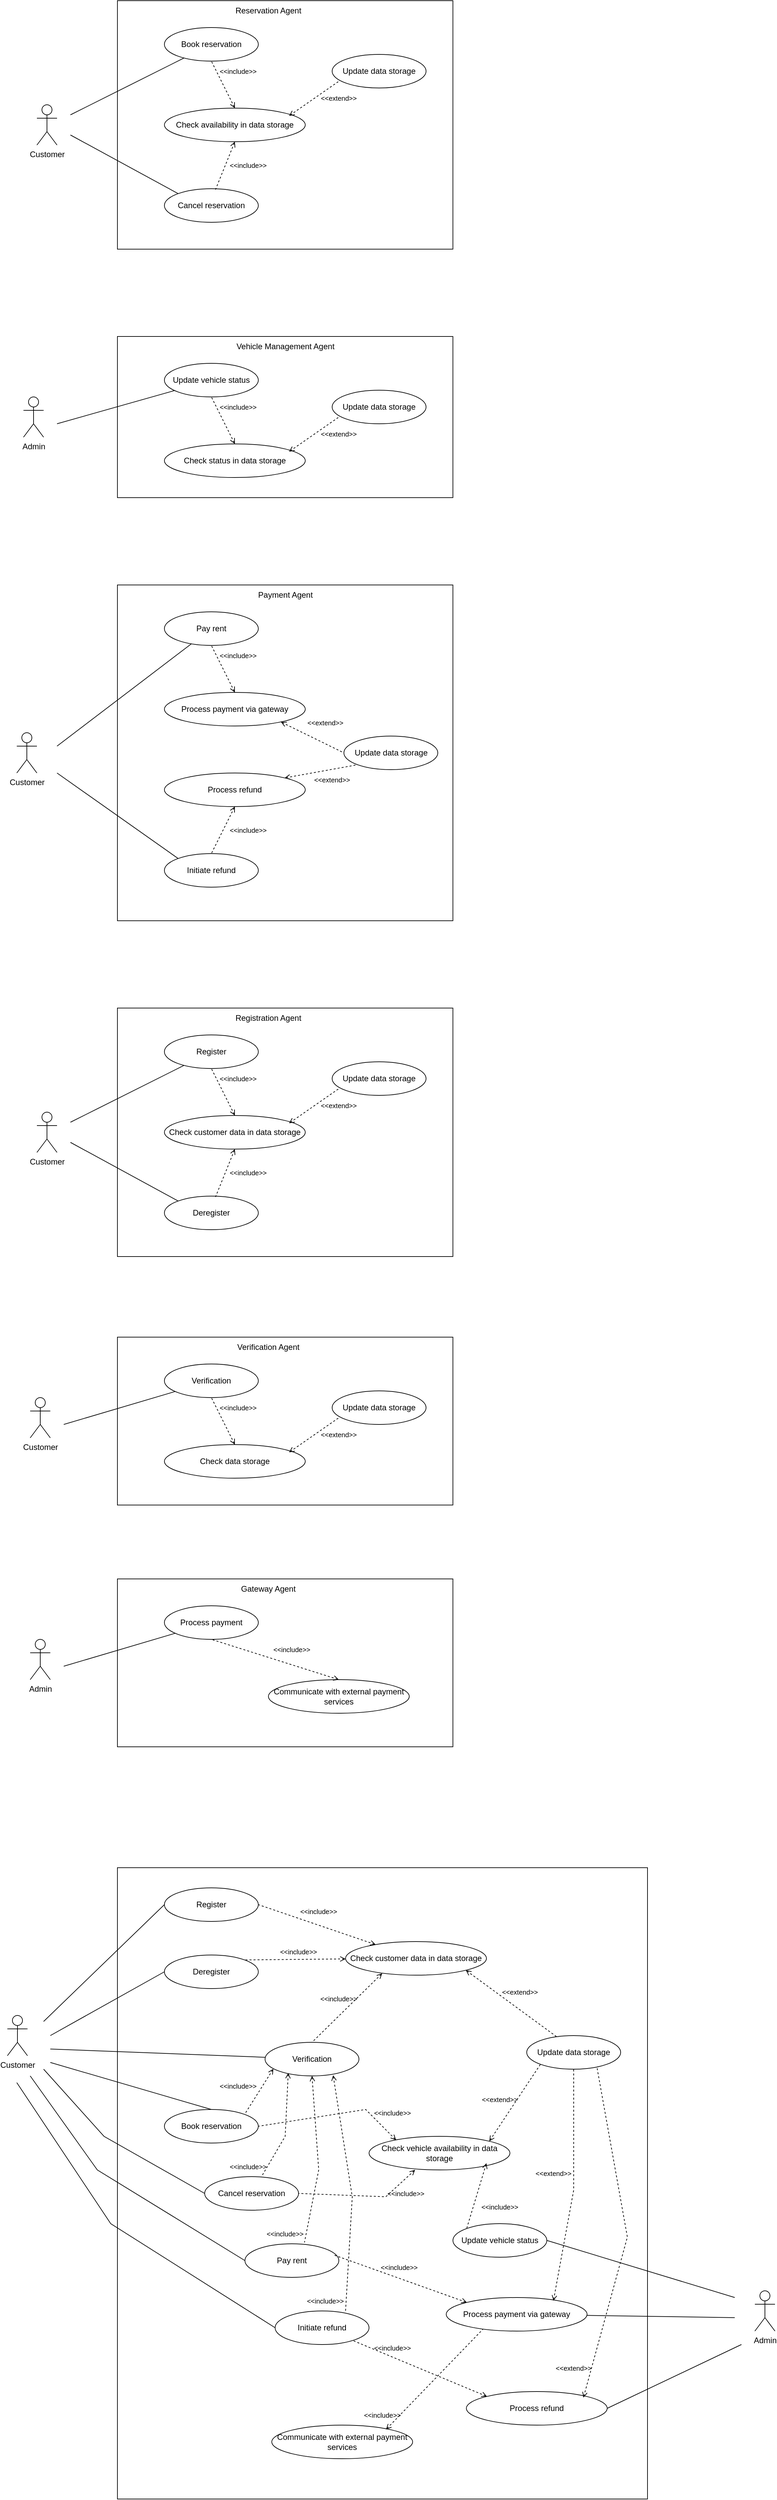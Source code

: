 <mxfile version="24.6.4" type="device">
  <diagram name="Page-1" id="-e9cehNBupKBAICEsY82">
    <mxGraphModel dx="983" dy="522" grid="1" gridSize="10" guides="1" tooltips="1" connect="1" arrows="1" fold="1" page="1" pageScale="1" pageWidth="850" pageHeight="1100" math="0" shadow="0">
      <root>
        <mxCell id="0" />
        <mxCell id="1" parent="0" />
        <mxCell id="Vui1hRb9voWoBhlo4_W3-10" value="" style="rounded=0;whiteSpace=wrap;html=1;" vertex="1" parent="1">
          <mxGeometry x="190" y="40" width="500" height="370" as="geometry" />
        </mxCell>
        <mxCell id="Vui1hRb9voWoBhlo4_W3-12" value="Reservation Agent" style="text;html=1;align=center;verticalAlign=middle;whiteSpace=wrap;rounded=0;" vertex="1" parent="1">
          <mxGeometry x="355" y="40" width="120" height="30" as="geometry" />
        </mxCell>
        <mxCell id="Vui1hRb9voWoBhlo4_W3-13" value="Customer" style="shape=umlActor;verticalLabelPosition=bottom;verticalAlign=top;html=1;outlineConnect=0;" vertex="1" parent="1">
          <mxGeometry x="70" y="195" width="30" height="60" as="geometry" />
        </mxCell>
        <mxCell id="Vui1hRb9voWoBhlo4_W3-16" value="Book reservation" style="ellipse;whiteSpace=wrap;html=1;" vertex="1" parent="1">
          <mxGeometry x="260" y="80" width="140" height="50" as="geometry" />
        </mxCell>
        <mxCell id="Vui1hRb9voWoBhlo4_W3-17" value="Cancel reservation" style="ellipse;whiteSpace=wrap;html=1;" vertex="1" parent="1">
          <mxGeometry x="260" y="320" width="140" height="50" as="geometry" />
        </mxCell>
        <mxCell id="Vui1hRb9voWoBhlo4_W3-18" value="Check availability in data storage" style="ellipse;whiteSpace=wrap;html=1;" vertex="1" parent="1">
          <mxGeometry x="260" y="200" width="210" height="50" as="geometry" />
        </mxCell>
        <mxCell id="Vui1hRb9voWoBhlo4_W3-19" value="Update data storage" style="ellipse;whiteSpace=wrap;html=1;" vertex="1" parent="1">
          <mxGeometry x="510" y="120" width="140" height="50" as="geometry" />
        </mxCell>
        <mxCell id="Vui1hRb9voWoBhlo4_W3-22" value="" style="endArrow=none;dashed=1;html=1;rounded=0;startArrow=open;startFill=0;exitX=0.885;exitY=0.231;exitDx=0;exitDy=0;exitPerimeter=0;" edge="1" parent="1" source="Vui1hRb9voWoBhlo4_W3-18">
          <mxGeometry width="50" height="50" relative="1" as="geometry">
            <mxPoint x="470" y="210" as="sourcePoint" />
            <mxPoint x="520" y="160" as="targetPoint" />
          </mxGeometry>
        </mxCell>
        <mxCell id="Vui1hRb9voWoBhlo4_W3-23" value="" style="endArrow=none;dashed=1;html=1;rounded=0;startArrow=open;startFill=0;exitX=0.5;exitY=0;exitDx=0;exitDy=0;entryX=0.5;entryY=1;entryDx=0;entryDy=0;" edge="1" parent="1" source="Vui1hRb9voWoBhlo4_W3-18" target="Vui1hRb9voWoBhlo4_W3-16">
          <mxGeometry width="50" height="50" relative="1" as="geometry">
            <mxPoint x="456" y="222" as="sourcePoint" />
            <mxPoint x="530" y="170" as="targetPoint" />
          </mxGeometry>
        </mxCell>
        <mxCell id="Vui1hRb9voWoBhlo4_W3-24" value="" style="endArrow=none;dashed=1;html=1;rounded=0;startArrow=open;startFill=0;exitX=0.5;exitY=1;exitDx=0;exitDy=0;entryX=0.544;entryY=0.026;entryDx=0;entryDy=0;entryPerimeter=0;" edge="1" parent="1" source="Vui1hRb9voWoBhlo4_W3-18" target="Vui1hRb9voWoBhlo4_W3-17">
          <mxGeometry width="50" height="50" relative="1" as="geometry">
            <mxPoint x="466" y="232" as="sourcePoint" />
            <mxPoint x="540" y="180" as="targetPoint" />
          </mxGeometry>
        </mxCell>
        <mxCell id="Vui1hRb9voWoBhlo4_W3-25" value="" style="endArrow=none;html=1;rounded=0;" edge="1" parent="1" target="Vui1hRb9voWoBhlo4_W3-16">
          <mxGeometry width="50" height="50" relative="1" as="geometry">
            <mxPoint x="120" y="210" as="sourcePoint" />
            <mxPoint x="190" y="170" as="targetPoint" />
          </mxGeometry>
        </mxCell>
        <mxCell id="Vui1hRb9voWoBhlo4_W3-26" value="" style="endArrow=none;html=1;rounded=0;entryX=0;entryY=0;entryDx=0;entryDy=0;" edge="1" parent="1" target="Vui1hRb9voWoBhlo4_W3-17">
          <mxGeometry width="50" height="50" relative="1" as="geometry">
            <mxPoint x="120" y="240" as="sourcePoint" />
            <mxPoint x="299" y="135" as="targetPoint" />
          </mxGeometry>
        </mxCell>
        <mxCell id="Vui1hRb9voWoBhlo4_W3-27" value="&lt;font style=&quot;font-size: 10px;&quot;&gt;&amp;lt;&amp;lt;extend&amp;gt;&amp;gt;&lt;/font&gt;" style="text;html=1;align=center;verticalAlign=middle;whiteSpace=wrap;rounded=0;" vertex="1" parent="1">
          <mxGeometry x="490" y="170" width="60" height="30" as="geometry" />
        </mxCell>
        <mxCell id="Vui1hRb9voWoBhlo4_W3-28" value="&lt;font style=&quot;font-size: 10px;&quot;&gt;&amp;lt;&amp;lt;include&amp;gt;&amp;gt;&lt;/font&gt;" style="text;html=1;align=center;verticalAlign=middle;whiteSpace=wrap;rounded=0;" vertex="1" parent="1">
          <mxGeometry x="340" y="130" width="60" height="30" as="geometry" />
        </mxCell>
        <mxCell id="Vui1hRb9voWoBhlo4_W3-29" value="&lt;font style=&quot;font-size: 10px;&quot;&gt;&amp;lt;&amp;lt;include&amp;gt;&amp;gt;&lt;/font&gt;" style="text;html=1;align=center;verticalAlign=middle;whiteSpace=wrap;rounded=0;" vertex="1" parent="1">
          <mxGeometry x="355" y="270" width="60" height="30" as="geometry" />
        </mxCell>
        <mxCell id="Vui1hRb9voWoBhlo4_W3-30" value="" style="rounded=0;whiteSpace=wrap;html=1;" vertex="1" parent="1">
          <mxGeometry x="190" y="540" width="500" height="240" as="geometry" />
        </mxCell>
        <mxCell id="Vui1hRb9voWoBhlo4_W3-31" value="Vehicle Management Agent" style="text;html=1;align=center;verticalAlign=middle;whiteSpace=wrap;rounded=0;" vertex="1" parent="1">
          <mxGeometry x="352.5" y="540" width="175" height="30" as="geometry" />
        </mxCell>
        <mxCell id="Vui1hRb9voWoBhlo4_W3-32" value="Admin" style="shape=umlActor;verticalLabelPosition=bottom;verticalAlign=top;html=1;outlineConnect=0;" vertex="1" parent="1">
          <mxGeometry x="50" y="630" width="30" height="60" as="geometry" />
        </mxCell>
        <mxCell id="Vui1hRb9voWoBhlo4_W3-33" value="Update vehicle status" style="ellipse;whiteSpace=wrap;html=1;" vertex="1" parent="1">
          <mxGeometry x="260" y="580" width="140" height="50" as="geometry" />
        </mxCell>
        <mxCell id="Vui1hRb9voWoBhlo4_W3-35" value="Check status in data storage" style="ellipse;whiteSpace=wrap;html=1;" vertex="1" parent="1">
          <mxGeometry x="260" y="700" width="210" height="50" as="geometry" />
        </mxCell>
        <mxCell id="Vui1hRb9voWoBhlo4_W3-36" value="Update data storage" style="ellipse;whiteSpace=wrap;html=1;" vertex="1" parent="1">
          <mxGeometry x="510" y="620" width="140" height="50" as="geometry" />
        </mxCell>
        <mxCell id="Vui1hRb9voWoBhlo4_W3-37" value="" style="endArrow=none;dashed=1;html=1;rounded=0;startArrow=open;startFill=0;exitX=0.885;exitY=0.231;exitDx=0;exitDy=0;exitPerimeter=0;" edge="1" parent="1" source="Vui1hRb9voWoBhlo4_W3-35">
          <mxGeometry width="50" height="50" relative="1" as="geometry">
            <mxPoint x="470" y="710" as="sourcePoint" />
            <mxPoint x="520" y="660" as="targetPoint" />
          </mxGeometry>
        </mxCell>
        <mxCell id="Vui1hRb9voWoBhlo4_W3-38" value="" style="endArrow=none;dashed=1;html=1;rounded=0;startArrow=open;startFill=0;exitX=0.5;exitY=0;exitDx=0;exitDy=0;entryX=0.5;entryY=1;entryDx=0;entryDy=0;" edge="1" parent="1" source="Vui1hRb9voWoBhlo4_W3-35" target="Vui1hRb9voWoBhlo4_W3-33">
          <mxGeometry width="50" height="50" relative="1" as="geometry">
            <mxPoint x="456" y="722" as="sourcePoint" />
            <mxPoint x="530" y="670" as="targetPoint" />
          </mxGeometry>
        </mxCell>
        <mxCell id="Vui1hRb9voWoBhlo4_W3-40" value="" style="endArrow=none;html=1;rounded=0;" edge="1" parent="1" target="Vui1hRb9voWoBhlo4_W3-33">
          <mxGeometry width="50" height="50" relative="1" as="geometry">
            <mxPoint x="100" y="670" as="sourcePoint" />
            <mxPoint x="190" y="670" as="targetPoint" />
          </mxGeometry>
        </mxCell>
        <mxCell id="Vui1hRb9voWoBhlo4_W3-42" value="&lt;font style=&quot;font-size: 10px;&quot;&gt;&amp;lt;&amp;lt;extend&amp;gt;&amp;gt;&lt;/font&gt;" style="text;html=1;align=center;verticalAlign=middle;whiteSpace=wrap;rounded=0;" vertex="1" parent="1">
          <mxGeometry x="490" y="670" width="60" height="30" as="geometry" />
        </mxCell>
        <mxCell id="Vui1hRb9voWoBhlo4_W3-43" value="&lt;font style=&quot;font-size: 10px;&quot;&gt;&amp;lt;&amp;lt;include&amp;gt;&amp;gt;&lt;/font&gt;" style="text;html=1;align=center;verticalAlign=middle;whiteSpace=wrap;rounded=0;" vertex="1" parent="1">
          <mxGeometry x="340" y="630" width="60" height="30" as="geometry" />
        </mxCell>
        <mxCell id="Vui1hRb9voWoBhlo4_W3-48" value="" style="rounded=0;whiteSpace=wrap;html=1;" vertex="1" parent="1">
          <mxGeometry x="190" y="910" width="500" height="500" as="geometry" />
        </mxCell>
        <mxCell id="Vui1hRb9voWoBhlo4_W3-49" value="Payment Agent" style="text;html=1;align=center;verticalAlign=middle;whiteSpace=wrap;rounded=0;" vertex="1" parent="1">
          <mxGeometry x="352.5" y="910" width="175" height="30" as="geometry" />
        </mxCell>
        <mxCell id="Vui1hRb9voWoBhlo4_W3-50" value="Customer" style="shape=umlActor;verticalLabelPosition=bottom;verticalAlign=top;html=1;outlineConnect=0;" vertex="1" parent="1">
          <mxGeometry x="40" y="1130" width="30" height="60" as="geometry" />
        </mxCell>
        <mxCell id="Vui1hRb9voWoBhlo4_W3-51" value="Pay rent" style="ellipse;whiteSpace=wrap;html=1;" vertex="1" parent="1">
          <mxGeometry x="260" y="950" width="140" height="50" as="geometry" />
        </mxCell>
        <mxCell id="Vui1hRb9voWoBhlo4_W3-52" value="Process payment via gateway" style="ellipse;whiteSpace=wrap;html=1;" vertex="1" parent="1">
          <mxGeometry x="260" y="1070" width="210" height="50" as="geometry" />
        </mxCell>
        <mxCell id="Vui1hRb9voWoBhlo4_W3-53" value="Update data storage" style="ellipse;whiteSpace=wrap;html=1;" vertex="1" parent="1">
          <mxGeometry x="527.5" y="1135" width="140" height="50" as="geometry" />
        </mxCell>
        <mxCell id="Vui1hRb9voWoBhlo4_W3-54" value="" style="endArrow=none;dashed=1;html=1;rounded=0;startArrow=open;startFill=0;exitX=0.827;exitY=0.88;exitDx=0;exitDy=0;exitPerimeter=0;entryX=0;entryY=0.5;entryDx=0;entryDy=0;" edge="1" parent="1" source="Vui1hRb9voWoBhlo4_W3-52" target="Vui1hRb9voWoBhlo4_W3-53">
          <mxGeometry width="50" height="50" relative="1" as="geometry">
            <mxPoint x="470" y="1080" as="sourcePoint" />
            <mxPoint x="520" y="1030" as="targetPoint" />
          </mxGeometry>
        </mxCell>
        <mxCell id="Vui1hRb9voWoBhlo4_W3-55" value="" style="endArrow=none;dashed=1;html=1;rounded=0;startArrow=open;startFill=0;exitX=0.5;exitY=0;exitDx=0;exitDy=0;entryX=0.5;entryY=1;entryDx=0;entryDy=0;" edge="1" parent="1" source="Vui1hRb9voWoBhlo4_W3-52" target="Vui1hRb9voWoBhlo4_W3-51">
          <mxGeometry width="50" height="50" relative="1" as="geometry">
            <mxPoint x="456" y="1092" as="sourcePoint" />
            <mxPoint x="530" y="1040" as="targetPoint" />
          </mxGeometry>
        </mxCell>
        <mxCell id="Vui1hRb9voWoBhlo4_W3-56" value="" style="endArrow=none;html=1;rounded=0;" edge="1" parent="1" target="Vui1hRb9voWoBhlo4_W3-51">
          <mxGeometry width="50" height="50" relative="1" as="geometry">
            <mxPoint x="100" y="1150" as="sourcePoint" />
            <mxPoint x="190" y="1040" as="targetPoint" />
          </mxGeometry>
        </mxCell>
        <mxCell id="Vui1hRb9voWoBhlo4_W3-57" value="&lt;font style=&quot;font-size: 10px;&quot;&gt;&amp;lt;&amp;lt;extend&amp;gt;&amp;gt;&lt;/font&gt;" style="text;html=1;align=center;verticalAlign=middle;whiteSpace=wrap;rounded=0;" vertex="1" parent="1">
          <mxGeometry x="470" y="1100" width="60" height="30" as="geometry" />
        </mxCell>
        <mxCell id="Vui1hRb9voWoBhlo4_W3-58" value="&lt;font style=&quot;font-size: 10px;&quot;&gt;&amp;lt;&amp;lt;include&amp;gt;&amp;gt;&lt;/font&gt;" style="text;html=1;align=center;verticalAlign=middle;whiteSpace=wrap;rounded=0;" vertex="1" parent="1">
          <mxGeometry x="340" y="1000" width="60" height="30" as="geometry" />
        </mxCell>
        <mxCell id="Vui1hRb9voWoBhlo4_W3-59" value="Initiate refund" style="ellipse;whiteSpace=wrap;html=1;" vertex="1" parent="1">
          <mxGeometry x="260" y="1310" width="140" height="50" as="geometry" />
        </mxCell>
        <mxCell id="Vui1hRb9voWoBhlo4_W3-61" value="Process refund" style="ellipse;whiteSpace=wrap;html=1;" vertex="1" parent="1">
          <mxGeometry x="260" y="1190" width="210" height="50" as="geometry" />
        </mxCell>
        <mxCell id="Vui1hRb9voWoBhlo4_W3-62" value="" style="endArrow=none;dashed=1;html=1;rounded=0;startArrow=open;startFill=0;exitX=0.5;exitY=1;exitDx=0;exitDy=0;entryX=0.5;entryY=0;entryDx=0;entryDy=0;" edge="1" parent="1" source="Vui1hRb9voWoBhlo4_W3-61" target="Vui1hRb9voWoBhlo4_W3-59">
          <mxGeometry width="50" height="50" relative="1" as="geometry">
            <mxPoint x="475" y="1350" as="sourcePoint" />
            <mxPoint x="440" y="1280" as="targetPoint" />
          </mxGeometry>
        </mxCell>
        <mxCell id="Vui1hRb9voWoBhlo4_W3-63" value="&lt;font style=&quot;font-size: 10px;&quot;&gt;&amp;lt;&amp;lt;include&amp;gt;&amp;gt;&lt;/font&gt;" style="text;html=1;align=center;verticalAlign=middle;whiteSpace=wrap;rounded=0;" vertex="1" parent="1">
          <mxGeometry x="355" y="1260" width="60" height="30" as="geometry" />
        </mxCell>
        <mxCell id="Vui1hRb9voWoBhlo4_W3-64" value="" style="endArrow=none;dashed=1;html=1;rounded=0;startArrow=open;startFill=0;exitX=1;exitY=0;exitDx=0;exitDy=0;entryX=0;entryY=1;entryDx=0;entryDy=0;" edge="1" parent="1" source="Vui1hRb9voWoBhlo4_W3-61" target="Vui1hRb9voWoBhlo4_W3-53">
          <mxGeometry width="50" height="50" relative="1" as="geometry">
            <mxPoint x="444" y="1124" as="sourcePoint" />
            <mxPoint x="538" y="1170" as="targetPoint" />
          </mxGeometry>
        </mxCell>
        <mxCell id="Vui1hRb9voWoBhlo4_W3-65" value="&lt;font style=&quot;font-size: 10px;&quot;&gt;&amp;lt;&amp;lt;extend&amp;gt;&amp;gt;&lt;/font&gt;" style="text;html=1;align=center;verticalAlign=middle;whiteSpace=wrap;rounded=0;" vertex="1" parent="1">
          <mxGeometry x="480" y="1185" width="60" height="30" as="geometry" />
        </mxCell>
        <mxCell id="Vui1hRb9voWoBhlo4_W3-66" value="" style="endArrow=none;html=1;rounded=0;entryX=0;entryY=0;entryDx=0;entryDy=0;" edge="1" parent="1" target="Vui1hRb9voWoBhlo4_W3-59">
          <mxGeometry width="50" height="50" relative="1" as="geometry">
            <mxPoint x="100" y="1190" as="sourcePoint" />
            <mxPoint x="310" y="1008" as="targetPoint" />
          </mxGeometry>
        </mxCell>
        <mxCell id="Vui1hRb9voWoBhlo4_W3-85" value="" style="rounded=0;whiteSpace=wrap;html=1;" vertex="1" parent="1">
          <mxGeometry x="190" y="1540" width="500" height="370" as="geometry" />
        </mxCell>
        <mxCell id="Vui1hRb9voWoBhlo4_W3-86" value="Registration Agent" style="text;html=1;align=center;verticalAlign=middle;whiteSpace=wrap;rounded=0;" vertex="1" parent="1">
          <mxGeometry x="355" y="1540" width="120" height="30" as="geometry" />
        </mxCell>
        <mxCell id="Vui1hRb9voWoBhlo4_W3-87" value="Customer" style="shape=umlActor;verticalLabelPosition=bottom;verticalAlign=top;html=1;outlineConnect=0;" vertex="1" parent="1">
          <mxGeometry x="70" y="1695" width="30" height="60" as="geometry" />
        </mxCell>
        <mxCell id="Vui1hRb9voWoBhlo4_W3-88" value="Register" style="ellipse;whiteSpace=wrap;html=1;" vertex="1" parent="1">
          <mxGeometry x="260" y="1580" width="140" height="50" as="geometry" />
        </mxCell>
        <mxCell id="Vui1hRb9voWoBhlo4_W3-89" value="Deregister" style="ellipse;whiteSpace=wrap;html=1;" vertex="1" parent="1">
          <mxGeometry x="260" y="1820" width="140" height="50" as="geometry" />
        </mxCell>
        <mxCell id="Vui1hRb9voWoBhlo4_W3-90" value="Check customer data in data storage" style="ellipse;whiteSpace=wrap;html=1;" vertex="1" parent="1">
          <mxGeometry x="260" y="1700" width="210" height="50" as="geometry" />
        </mxCell>
        <mxCell id="Vui1hRb9voWoBhlo4_W3-91" value="Update data storage" style="ellipse;whiteSpace=wrap;html=1;" vertex="1" parent="1">
          <mxGeometry x="510" y="1620" width="140" height="50" as="geometry" />
        </mxCell>
        <mxCell id="Vui1hRb9voWoBhlo4_W3-92" value="" style="endArrow=none;dashed=1;html=1;rounded=0;startArrow=open;startFill=0;exitX=0.885;exitY=0.231;exitDx=0;exitDy=0;exitPerimeter=0;" edge="1" parent="1" source="Vui1hRb9voWoBhlo4_W3-90">
          <mxGeometry width="50" height="50" relative="1" as="geometry">
            <mxPoint x="470" y="1710" as="sourcePoint" />
            <mxPoint x="520" y="1660" as="targetPoint" />
          </mxGeometry>
        </mxCell>
        <mxCell id="Vui1hRb9voWoBhlo4_W3-93" value="" style="endArrow=none;dashed=1;html=1;rounded=0;startArrow=open;startFill=0;exitX=0.5;exitY=0;exitDx=0;exitDy=0;entryX=0.5;entryY=1;entryDx=0;entryDy=0;" edge="1" parent="1" source="Vui1hRb9voWoBhlo4_W3-90" target="Vui1hRb9voWoBhlo4_W3-88">
          <mxGeometry width="50" height="50" relative="1" as="geometry">
            <mxPoint x="456" y="1722" as="sourcePoint" />
            <mxPoint x="530" y="1670" as="targetPoint" />
          </mxGeometry>
        </mxCell>
        <mxCell id="Vui1hRb9voWoBhlo4_W3-94" value="" style="endArrow=none;dashed=1;html=1;rounded=0;startArrow=open;startFill=0;exitX=0.5;exitY=1;exitDx=0;exitDy=0;entryX=0.544;entryY=0.026;entryDx=0;entryDy=0;entryPerimeter=0;" edge="1" parent="1" source="Vui1hRb9voWoBhlo4_W3-90" target="Vui1hRb9voWoBhlo4_W3-89">
          <mxGeometry width="50" height="50" relative="1" as="geometry">
            <mxPoint x="466" y="1732" as="sourcePoint" />
            <mxPoint x="540" y="1680" as="targetPoint" />
          </mxGeometry>
        </mxCell>
        <mxCell id="Vui1hRb9voWoBhlo4_W3-95" value="" style="endArrow=none;html=1;rounded=0;" edge="1" parent="1" target="Vui1hRb9voWoBhlo4_W3-88">
          <mxGeometry width="50" height="50" relative="1" as="geometry">
            <mxPoint x="120" y="1710" as="sourcePoint" />
            <mxPoint x="190" y="1670" as="targetPoint" />
          </mxGeometry>
        </mxCell>
        <mxCell id="Vui1hRb9voWoBhlo4_W3-96" value="" style="endArrow=none;html=1;rounded=0;entryX=0;entryY=0;entryDx=0;entryDy=0;" edge="1" parent="1" target="Vui1hRb9voWoBhlo4_W3-89">
          <mxGeometry width="50" height="50" relative="1" as="geometry">
            <mxPoint x="120" y="1740" as="sourcePoint" />
            <mxPoint x="299" y="1635" as="targetPoint" />
          </mxGeometry>
        </mxCell>
        <mxCell id="Vui1hRb9voWoBhlo4_W3-97" value="&lt;font style=&quot;font-size: 10px;&quot;&gt;&amp;lt;&amp;lt;extend&amp;gt;&amp;gt;&lt;/font&gt;" style="text;html=1;align=center;verticalAlign=middle;whiteSpace=wrap;rounded=0;" vertex="1" parent="1">
          <mxGeometry x="490" y="1670" width="60" height="30" as="geometry" />
        </mxCell>
        <mxCell id="Vui1hRb9voWoBhlo4_W3-98" value="&lt;font style=&quot;font-size: 10px;&quot;&gt;&amp;lt;&amp;lt;include&amp;gt;&amp;gt;&lt;/font&gt;" style="text;html=1;align=center;verticalAlign=middle;whiteSpace=wrap;rounded=0;" vertex="1" parent="1">
          <mxGeometry x="340" y="1630" width="60" height="30" as="geometry" />
        </mxCell>
        <mxCell id="Vui1hRb9voWoBhlo4_W3-99" value="&lt;font style=&quot;font-size: 10px;&quot;&gt;&amp;lt;&amp;lt;include&amp;gt;&amp;gt;&lt;/font&gt;" style="text;html=1;align=center;verticalAlign=middle;whiteSpace=wrap;rounded=0;" vertex="1" parent="1">
          <mxGeometry x="355" y="1770" width="60" height="30" as="geometry" />
        </mxCell>
        <mxCell id="Vui1hRb9voWoBhlo4_W3-100" value="" style="rounded=0;whiteSpace=wrap;html=1;" vertex="1" parent="1">
          <mxGeometry x="190" y="2030" width="500" height="250" as="geometry" />
        </mxCell>
        <mxCell id="Vui1hRb9voWoBhlo4_W3-101" value="Verification Agent" style="text;html=1;align=center;verticalAlign=middle;whiteSpace=wrap;rounded=0;" vertex="1" parent="1">
          <mxGeometry x="355" y="2030" width="120" height="30" as="geometry" />
        </mxCell>
        <mxCell id="Vui1hRb9voWoBhlo4_W3-102" value="Customer" style="shape=umlActor;verticalLabelPosition=bottom;verticalAlign=top;html=1;outlineConnect=0;" vertex="1" parent="1">
          <mxGeometry x="60" y="2120" width="30" height="60" as="geometry" />
        </mxCell>
        <mxCell id="Vui1hRb9voWoBhlo4_W3-103" value="Verification" style="ellipse;whiteSpace=wrap;html=1;" vertex="1" parent="1">
          <mxGeometry x="260" y="2070" width="140" height="50" as="geometry" />
        </mxCell>
        <mxCell id="Vui1hRb9voWoBhlo4_W3-105" value="Check data storage" style="ellipse;whiteSpace=wrap;html=1;" vertex="1" parent="1">
          <mxGeometry x="260" y="2190" width="210" height="50" as="geometry" />
        </mxCell>
        <mxCell id="Vui1hRb9voWoBhlo4_W3-106" value="Update data storage" style="ellipse;whiteSpace=wrap;html=1;" vertex="1" parent="1">
          <mxGeometry x="510" y="2110" width="140" height="50" as="geometry" />
        </mxCell>
        <mxCell id="Vui1hRb9voWoBhlo4_W3-107" value="" style="endArrow=none;dashed=1;html=1;rounded=0;startArrow=open;startFill=0;exitX=0.885;exitY=0.231;exitDx=0;exitDy=0;exitPerimeter=0;" edge="1" parent="1" source="Vui1hRb9voWoBhlo4_W3-105">
          <mxGeometry width="50" height="50" relative="1" as="geometry">
            <mxPoint x="470" y="2200" as="sourcePoint" />
            <mxPoint x="520" y="2150" as="targetPoint" />
          </mxGeometry>
        </mxCell>
        <mxCell id="Vui1hRb9voWoBhlo4_W3-108" value="" style="endArrow=none;dashed=1;html=1;rounded=0;startArrow=open;startFill=0;exitX=0.5;exitY=0;exitDx=0;exitDy=0;entryX=0.5;entryY=1;entryDx=0;entryDy=0;" edge="1" parent="1" source="Vui1hRb9voWoBhlo4_W3-105" target="Vui1hRb9voWoBhlo4_W3-103">
          <mxGeometry width="50" height="50" relative="1" as="geometry">
            <mxPoint x="456" y="2212" as="sourcePoint" />
            <mxPoint x="530" y="2160" as="targetPoint" />
          </mxGeometry>
        </mxCell>
        <mxCell id="Vui1hRb9voWoBhlo4_W3-110" value="" style="endArrow=none;html=1;rounded=0;" edge="1" parent="1" target="Vui1hRb9voWoBhlo4_W3-103">
          <mxGeometry width="50" height="50" relative="1" as="geometry">
            <mxPoint x="110" y="2160" as="sourcePoint" />
            <mxPoint x="190" y="2160" as="targetPoint" />
          </mxGeometry>
        </mxCell>
        <mxCell id="Vui1hRb9voWoBhlo4_W3-112" value="&lt;font style=&quot;font-size: 10px;&quot;&gt;&amp;lt;&amp;lt;extend&amp;gt;&amp;gt;&lt;/font&gt;" style="text;html=1;align=center;verticalAlign=middle;whiteSpace=wrap;rounded=0;" vertex="1" parent="1">
          <mxGeometry x="490" y="2160" width="60" height="30" as="geometry" />
        </mxCell>
        <mxCell id="Vui1hRb9voWoBhlo4_W3-113" value="&lt;font style=&quot;font-size: 10px;&quot;&gt;&amp;lt;&amp;lt;include&amp;gt;&amp;gt;&lt;/font&gt;" style="text;html=1;align=center;verticalAlign=middle;whiteSpace=wrap;rounded=0;" vertex="1" parent="1">
          <mxGeometry x="340" y="2120" width="60" height="30" as="geometry" />
        </mxCell>
        <mxCell id="Vui1hRb9voWoBhlo4_W3-115" value="" style="rounded=0;whiteSpace=wrap;html=1;" vertex="1" parent="1">
          <mxGeometry x="190" y="2390" width="500" height="250" as="geometry" />
        </mxCell>
        <mxCell id="Vui1hRb9voWoBhlo4_W3-116" value="Gateway Agent" style="text;html=1;align=center;verticalAlign=middle;whiteSpace=wrap;rounded=0;" vertex="1" parent="1">
          <mxGeometry x="355" y="2390" width="120" height="30" as="geometry" />
        </mxCell>
        <mxCell id="Vui1hRb9voWoBhlo4_W3-117" value="Admin" style="shape=umlActor;verticalLabelPosition=bottom;verticalAlign=top;html=1;outlineConnect=0;" vertex="1" parent="1">
          <mxGeometry x="60" y="2480" width="30" height="60" as="geometry" />
        </mxCell>
        <mxCell id="Vui1hRb9voWoBhlo4_W3-118" value="Process payment" style="ellipse;whiteSpace=wrap;html=1;" vertex="1" parent="1">
          <mxGeometry x="260" y="2430" width="140" height="50" as="geometry" />
        </mxCell>
        <mxCell id="Vui1hRb9voWoBhlo4_W3-119" value="Communicate with external payment services" style="ellipse;whiteSpace=wrap;html=1;" vertex="1" parent="1">
          <mxGeometry x="415" y="2540" width="210" height="50" as="geometry" />
        </mxCell>
        <mxCell id="Vui1hRb9voWoBhlo4_W3-122" value="" style="endArrow=none;dashed=1;html=1;rounded=0;startArrow=open;startFill=0;exitX=0.5;exitY=0;exitDx=0;exitDy=0;entryX=0.5;entryY=1;entryDx=0;entryDy=0;" edge="1" parent="1" source="Vui1hRb9voWoBhlo4_W3-119" target="Vui1hRb9voWoBhlo4_W3-118">
          <mxGeometry width="50" height="50" relative="1" as="geometry">
            <mxPoint x="456" y="2572" as="sourcePoint" />
            <mxPoint x="530" y="2520" as="targetPoint" />
          </mxGeometry>
        </mxCell>
        <mxCell id="Vui1hRb9voWoBhlo4_W3-123" value="" style="endArrow=none;html=1;rounded=0;" edge="1" parent="1" target="Vui1hRb9voWoBhlo4_W3-118">
          <mxGeometry width="50" height="50" relative="1" as="geometry">
            <mxPoint x="110" y="2520" as="sourcePoint" />
            <mxPoint x="190" y="2520" as="targetPoint" />
          </mxGeometry>
        </mxCell>
        <mxCell id="Vui1hRb9voWoBhlo4_W3-125" value="&lt;font style=&quot;font-size: 10px;&quot;&gt;&amp;lt;&amp;lt;include&amp;gt;&amp;gt;&lt;/font&gt;" style="text;html=1;align=center;verticalAlign=middle;whiteSpace=wrap;rounded=0;" vertex="1" parent="1">
          <mxGeometry x="420" y="2480" width="60" height="30" as="geometry" />
        </mxCell>
        <mxCell id="Vui1hRb9voWoBhlo4_W3-127" value="" style="rounded=0;whiteSpace=wrap;html=1;" vertex="1" parent="1">
          <mxGeometry x="190" y="2820" width="790" height="940" as="geometry" />
        </mxCell>
        <mxCell id="Vui1hRb9voWoBhlo4_W3-128" value="Customer" style="shape=umlActor;verticalLabelPosition=bottom;verticalAlign=top;html=1;outlineConnect=0;" vertex="1" parent="1">
          <mxGeometry x="26" y="3040" width="30" height="60" as="geometry" />
        </mxCell>
        <mxCell id="Vui1hRb9voWoBhlo4_W3-129" value="Admin" style="shape=umlActor;verticalLabelPosition=bottom;verticalAlign=top;html=1;outlineConnect=0;" vertex="1" parent="1">
          <mxGeometry x="1140" y="3450" width="30" height="60" as="geometry" />
        </mxCell>
        <mxCell id="Vui1hRb9voWoBhlo4_W3-130" value="Register" style="ellipse;whiteSpace=wrap;html=1;" vertex="1" parent="1">
          <mxGeometry x="260" y="2850" width="140" height="50" as="geometry" />
        </mxCell>
        <mxCell id="Vui1hRb9voWoBhlo4_W3-131" value="Deregister" style="ellipse;whiteSpace=wrap;html=1;" vertex="1" parent="1">
          <mxGeometry x="260" y="2950" width="140" height="50" as="geometry" />
        </mxCell>
        <mxCell id="Vui1hRb9voWoBhlo4_W3-132" value="Verification" style="ellipse;whiteSpace=wrap;html=1;" vertex="1" parent="1">
          <mxGeometry x="410" y="3080" width="140" height="50" as="geometry" />
        </mxCell>
        <mxCell id="Vui1hRb9voWoBhlo4_W3-133" value="Check customer data in data storage" style="ellipse;whiteSpace=wrap;html=1;" vertex="1" parent="1">
          <mxGeometry x="530" y="2930" width="210" height="50" as="geometry" />
        </mxCell>
        <mxCell id="Vui1hRb9voWoBhlo4_W3-134" value="Update data storage" style="ellipse;whiteSpace=wrap;html=1;" vertex="1" parent="1">
          <mxGeometry x="800" y="3070" width="140" height="50" as="geometry" />
        </mxCell>
        <mxCell id="Vui1hRb9voWoBhlo4_W3-135" value="Book reservation" style="ellipse;whiteSpace=wrap;html=1;" vertex="1" parent="1">
          <mxGeometry x="260" y="3180" width="140" height="50" as="geometry" />
        </mxCell>
        <mxCell id="Vui1hRb9voWoBhlo4_W3-136" value="Cancel reservation" style="ellipse;whiteSpace=wrap;html=1;" vertex="1" parent="1">
          <mxGeometry x="320" y="3280" width="140" height="50" as="geometry" />
        </mxCell>
        <mxCell id="Vui1hRb9voWoBhlo4_W3-137" value="Check vehicle availability in data storage" style="ellipse;whiteSpace=wrap;html=1;" vertex="1" parent="1">
          <mxGeometry x="565" y="3220" width="210" height="50" as="geometry" />
        </mxCell>
        <mxCell id="Vui1hRb9voWoBhlo4_W3-138" value="Pay rent" style="ellipse;whiteSpace=wrap;html=1;" vertex="1" parent="1">
          <mxGeometry x="380" y="3380" width="140" height="50" as="geometry" />
        </mxCell>
        <mxCell id="Vui1hRb9voWoBhlo4_W3-139" value="Initiate refund" style="ellipse;whiteSpace=wrap;html=1;" vertex="1" parent="1">
          <mxGeometry x="425" y="3480" width="140" height="50" as="geometry" />
        </mxCell>
        <mxCell id="Vui1hRb9voWoBhlo4_W3-140" value="Update vehicle status" style="ellipse;whiteSpace=wrap;html=1;" vertex="1" parent="1">
          <mxGeometry x="690" y="3350" width="140" height="50" as="geometry" />
        </mxCell>
        <mxCell id="Vui1hRb9voWoBhlo4_W3-141" value="Process payment via gateway" style="ellipse;whiteSpace=wrap;html=1;" vertex="1" parent="1">
          <mxGeometry x="680" y="3460" width="210" height="50" as="geometry" />
        </mxCell>
        <mxCell id="Vui1hRb9voWoBhlo4_W3-142" value="Process refund" style="ellipse;whiteSpace=wrap;html=1;" vertex="1" parent="1">
          <mxGeometry x="710" y="3600" width="210" height="50" as="geometry" />
        </mxCell>
        <mxCell id="Vui1hRb9voWoBhlo4_W3-143" value="Communicate with external payment services" style="ellipse;whiteSpace=wrap;html=1;" vertex="1" parent="1">
          <mxGeometry x="420" y="3650" width="210" height="50" as="geometry" />
        </mxCell>
        <mxCell id="Vui1hRb9voWoBhlo4_W3-144" value="" style="endArrow=none;html=1;rounded=0;entryX=0;entryY=0.5;entryDx=0;entryDy=0;" edge="1" parent="1" target="Vui1hRb9voWoBhlo4_W3-130">
          <mxGeometry width="50" height="50" relative="1" as="geometry">
            <mxPoint x="80" y="3049" as="sourcePoint" />
            <mxPoint x="246" y="3000" as="targetPoint" />
          </mxGeometry>
        </mxCell>
        <mxCell id="Vui1hRb9voWoBhlo4_W3-145" value="" style="endArrow=none;html=1;rounded=0;entryX=0;entryY=0.5;entryDx=0;entryDy=0;" edge="1" parent="1" target="Vui1hRb9voWoBhlo4_W3-131">
          <mxGeometry width="50" height="50" relative="1" as="geometry">
            <mxPoint x="90" y="3070" as="sourcePoint" />
            <mxPoint x="270" y="2885" as="targetPoint" />
          </mxGeometry>
        </mxCell>
        <mxCell id="Vui1hRb9voWoBhlo4_W3-146" value="" style="endArrow=none;html=1;rounded=0;" edge="1" parent="1" target="Vui1hRb9voWoBhlo4_W3-132">
          <mxGeometry width="50" height="50" relative="1" as="geometry">
            <mxPoint x="90" y="3090" as="sourcePoint" />
            <mxPoint x="280" y="2895" as="targetPoint" />
          </mxGeometry>
        </mxCell>
        <mxCell id="Vui1hRb9voWoBhlo4_W3-147" value="" style="endArrow=none;html=1;rounded=0;entryX=0.5;entryY=0;entryDx=0;entryDy=0;" edge="1" parent="1" target="Vui1hRb9voWoBhlo4_W3-135">
          <mxGeometry width="50" height="50" relative="1" as="geometry">
            <mxPoint x="90" y="3110" as="sourcePoint" />
            <mxPoint x="290" y="2905" as="targetPoint" />
          </mxGeometry>
        </mxCell>
        <mxCell id="Vui1hRb9voWoBhlo4_W3-148" value="" style="endArrow=none;html=1;rounded=0;entryX=0;entryY=0.5;entryDx=0;entryDy=0;" edge="1" parent="1" target="Vui1hRb9voWoBhlo4_W3-136">
          <mxGeometry width="50" height="50" relative="1" as="geometry">
            <mxPoint x="80" y="3120" as="sourcePoint" />
            <mxPoint x="340" y="3190" as="targetPoint" />
            <Array as="points">
              <mxPoint x="170" y="3220" />
            </Array>
          </mxGeometry>
        </mxCell>
        <mxCell id="Vui1hRb9voWoBhlo4_W3-149" value="" style="endArrow=none;html=1;rounded=0;entryX=0;entryY=0.5;entryDx=0;entryDy=0;" edge="1" parent="1" target="Vui1hRb9voWoBhlo4_W3-138">
          <mxGeometry width="50" height="50" relative="1" as="geometry">
            <mxPoint x="60" y="3130" as="sourcePoint" />
            <mxPoint x="330" y="3315" as="targetPoint" />
            <Array as="points">
              <mxPoint x="160" y="3270" />
            </Array>
          </mxGeometry>
        </mxCell>
        <mxCell id="Vui1hRb9voWoBhlo4_W3-150" value="" style="endArrow=none;html=1;rounded=0;entryX=0;entryY=0.5;entryDx=0;entryDy=0;" edge="1" parent="1" target="Vui1hRb9voWoBhlo4_W3-139">
          <mxGeometry width="50" height="50" relative="1" as="geometry">
            <mxPoint x="40" y="3140" as="sourcePoint" />
            <mxPoint x="260" y="3340" as="targetPoint" />
            <Array as="points">
              <mxPoint x="180" y="3350" />
            </Array>
          </mxGeometry>
        </mxCell>
        <mxCell id="Vui1hRb9voWoBhlo4_W3-151" value="" style="endArrow=none;dashed=1;html=1;rounded=0;startArrow=open;startFill=0;entryX=1;entryY=0.5;entryDx=0;entryDy=0;" edge="1" parent="1" source="Vui1hRb9voWoBhlo4_W3-133" target="Vui1hRb9voWoBhlo4_W3-130">
          <mxGeometry width="50" height="50" relative="1" as="geometry">
            <mxPoint x="550" y="2800" as="sourcePoint" />
            <mxPoint x="360" y="2740" as="targetPoint" />
          </mxGeometry>
        </mxCell>
        <mxCell id="Vui1hRb9voWoBhlo4_W3-152" value="&lt;font style=&quot;font-size: 10px;&quot;&gt;&amp;lt;&amp;lt;include&amp;gt;&amp;gt;&lt;/font&gt;" style="text;html=1;align=center;verticalAlign=middle;whiteSpace=wrap;rounded=0;" vertex="1" parent="1">
          <mxGeometry x="460" y="2870" width="60" height="30" as="geometry" />
        </mxCell>
        <mxCell id="Vui1hRb9voWoBhlo4_W3-153" value="" style="endArrow=none;dashed=1;html=1;rounded=0;startArrow=open;startFill=0;entryX=1;entryY=0;entryDx=0;entryDy=0;" edge="1" parent="1" source="Vui1hRb9voWoBhlo4_W3-133" target="Vui1hRb9voWoBhlo4_W3-131">
          <mxGeometry width="50" height="50" relative="1" as="geometry">
            <mxPoint x="585" y="2944" as="sourcePoint" />
            <mxPoint x="410" y="2885" as="targetPoint" />
          </mxGeometry>
        </mxCell>
        <mxCell id="Vui1hRb9voWoBhlo4_W3-154" value="" style="endArrow=none;dashed=1;html=1;rounded=0;startArrow=open;startFill=0;entryX=0.5;entryY=0;entryDx=0;entryDy=0;exitX=0.26;exitY=0.946;exitDx=0;exitDy=0;exitPerimeter=0;" edge="1" parent="1" source="Vui1hRb9voWoBhlo4_W3-133" target="Vui1hRb9voWoBhlo4_W3-132">
          <mxGeometry width="50" height="50" relative="1" as="geometry">
            <mxPoint x="585" y="2944" as="sourcePoint" />
            <mxPoint x="410" y="2885" as="targetPoint" />
          </mxGeometry>
        </mxCell>
        <mxCell id="Vui1hRb9voWoBhlo4_W3-155" value="&lt;font style=&quot;font-size: 10px;&quot;&gt;&amp;lt;&amp;lt;include&amp;gt;&amp;gt;&lt;/font&gt;" style="text;html=1;align=center;verticalAlign=middle;whiteSpace=wrap;rounded=0;" vertex="1" parent="1">
          <mxGeometry x="430" y="2930" width="60" height="30" as="geometry" />
        </mxCell>
        <mxCell id="Vui1hRb9voWoBhlo4_W3-156" value="&lt;font style=&quot;font-size: 10px;&quot;&gt;&amp;lt;&amp;lt;include&amp;gt;&amp;gt;&lt;/font&gt;" style="text;html=1;align=center;verticalAlign=middle;whiteSpace=wrap;rounded=0;" vertex="1" parent="1">
          <mxGeometry x="490" y="3000" width="60" height="30" as="geometry" />
        </mxCell>
        <mxCell id="Vui1hRb9voWoBhlo4_W3-157" value="" style="endArrow=none;dashed=1;html=1;rounded=0;startArrow=open;startFill=0;entryX=0.334;entryY=0.066;entryDx=0;entryDy=0;entryPerimeter=0;exitX=1;exitY=1;exitDx=0;exitDy=0;" edge="1" parent="1" source="Vui1hRb9voWoBhlo4_W3-133" target="Vui1hRb9voWoBhlo4_W3-134">
          <mxGeometry width="50" height="50" relative="1" as="geometry">
            <mxPoint x="585" y="2944" as="sourcePoint" />
            <mxPoint x="410" y="2885" as="targetPoint" />
          </mxGeometry>
        </mxCell>
        <mxCell id="Vui1hRb9voWoBhlo4_W3-158" value="&lt;font style=&quot;font-size: 10px;&quot;&gt;&amp;lt;&amp;lt;extend&amp;gt;&amp;gt;&lt;/font&gt;" style="text;html=1;align=center;verticalAlign=middle;whiteSpace=wrap;rounded=0;" vertex="1" parent="1">
          <mxGeometry x="760" y="2990" width="60" height="30" as="geometry" />
        </mxCell>
        <mxCell id="Vui1hRb9voWoBhlo4_W3-159" value="" style="endArrow=none;dashed=1;html=1;rounded=0;startArrow=open;startFill=0;entryX=0;entryY=1;entryDx=0;entryDy=0;exitX=1;exitY=0;exitDx=0;exitDy=0;" edge="1" parent="1" source="Vui1hRb9voWoBhlo4_W3-137" target="Vui1hRb9voWoBhlo4_W3-134">
          <mxGeometry width="50" height="50" relative="1" as="geometry">
            <mxPoint x="720" y="2983" as="sourcePoint" />
            <mxPoint x="857" y="3083" as="targetPoint" />
          </mxGeometry>
        </mxCell>
        <mxCell id="Vui1hRb9voWoBhlo4_W3-160" value="&lt;font style=&quot;font-size: 10px;&quot;&gt;&amp;lt;&amp;lt;extend&amp;gt;&amp;gt;&lt;/font&gt;" style="text;html=1;align=center;verticalAlign=middle;whiteSpace=wrap;rounded=0;" vertex="1" parent="1">
          <mxGeometry x="730" y="3150" width="60" height="30" as="geometry" />
        </mxCell>
        <mxCell id="Vui1hRb9voWoBhlo4_W3-161" value="" style="endArrow=none;html=1;rounded=0;exitX=1;exitY=0.5;exitDx=0;exitDy=0;" edge="1" parent="1" source="Vui1hRb9voWoBhlo4_W3-140">
          <mxGeometry width="50" height="50" relative="1" as="geometry">
            <mxPoint x="1080" y="3510" as="sourcePoint" />
            <mxPoint x="1110" y="3460" as="targetPoint" />
          </mxGeometry>
        </mxCell>
        <mxCell id="Vui1hRb9voWoBhlo4_W3-162" value="" style="endArrow=none;html=1;rounded=0;" edge="1" parent="1" source="Vui1hRb9voWoBhlo4_W3-141">
          <mxGeometry width="50" height="50" relative="1" as="geometry">
            <mxPoint x="950" y="3375" as="sourcePoint" />
            <mxPoint x="1110" y="3490" as="targetPoint" />
          </mxGeometry>
        </mxCell>
        <mxCell id="Vui1hRb9voWoBhlo4_W3-163" value="" style="endArrow=none;html=1;rounded=0;exitX=1;exitY=0.5;exitDx=0;exitDy=0;" edge="1" parent="1" source="Vui1hRb9voWoBhlo4_W3-142">
          <mxGeometry width="50" height="50" relative="1" as="geometry">
            <mxPoint x="900" y="3497" as="sourcePoint" />
            <mxPoint x="1120" y="3530" as="targetPoint" />
          </mxGeometry>
        </mxCell>
        <mxCell id="Vui1hRb9voWoBhlo4_W3-164" value="" style="endArrow=none;dashed=1;html=1;rounded=0;startArrow=open;startFill=0;entryX=0;entryY=0;entryDx=0;entryDy=0;exitX=0.833;exitY=0.8;exitDx=0;exitDy=0;exitPerimeter=0;" edge="1" parent="1" source="Vui1hRb9voWoBhlo4_W3-137" target="Vui1hRb9voWoBhlo4_W3-140">
          <mxGeometry width="50" height="50" relative="1" as="geometry">
            <mxPoint x="755" y="3287" as="sourcePoint" />
            <mxPoint x="650" y="3390" as="targetPoint" />
          </mxGeometry>
        </mxCell>
        <mxCell id="Vui1hRb9voWoBhlo4_W3-165" value="&lt;font style=&quot;font-size: 10px;&quot;&gt;&amp;lt;&amp;lt;include&amp;gt;&amp;gt;&lt;/font&gt;" style="text;html=1;align=center;verticalAlign=middle;whiteSpace=wrap;rounded=0;" vertex="1" parent="1">
          <mxGeometry x="730" y="3310" width="60" height="30" as="geometry" />
        </mxCell>
        <mxCell id="Vui1hRb9voWoBhlo4_W3-166" value="" style="endArrow=none;dashed=1;html=1;rounded=0;startArrow=open;startFill=0;entryX=1;entryY=0;entryDx=0;entryDy=0;exitX=0.089;exitY=0.788;exitDx=0;exitDy=0;exitPerimeter=0;" edge="1" parent="1" source="Vui1hRb9voWoBhlo4_W3-132" target="Vui1hRb9voWoBhlo4_W3-135">
          <mxGeometry width="50" height="50" relative="1" as="geometry">
            <mxPoint x="540" y="2966" as="sourcePoint" />
            <mxPoint x="390" y="2967" as="targetPoint" />
          </mxGeometry>
        </mxCell>
        <mxCell id="Vui1hRb9voWoBhlo4_W3-167" value="" style="endArrow=none;dashed=1;html=1;rounded=0;startArrow=open;startFill=0;exitX=0.247;exitY=0.912;exitDx=0;exitDy=0;exitPerimeter=0;" edge="1" parent="1" source="Vui1hRb9voWoBhlo4_W3-132" target="Vui1hRb9voWoBhlo4_W3-136">
          <mxGeometry width="50" height="50" relative="1" as="geometry">
            <mxPoint x="550" y="2976" as="sourcePoint" />
            <mxPoint x="400" y="2977" as="targetPoint" />
            <Array as="points">
              <mxPoint x="440" y="3220" />
            </Array>
          </mxGeometry>
        </mxCell>
        <mxCell id="Vui1hRb9voWoBhlo4_W3-168" value="" style="endArrow=none;dashed=1;html=1;rounded=0;startArrow=open;startFill=0;entryX=0.634;entryY=-0.04;entryDx=0;entryDy=0;entryPerimeter=0;exitX=0.5;exitY=1;exitDx=0;exitDy=0;" edge="1" parent="1" source="Vui1hRb9voWoBhlo4_W3-132" target="Vui1hRb9voWoBhlo4_W3-138">
          <mxGeometry width="50" height="50" relative="1" as="geometry">
            <mxPoint x="560" y="2986" as="sourcePoint" />
            <mxPoint x="410" y="2987" as="targetPoint" />
            <Array as="points">
              <mxPoint x="490" y="3270" />
            </Array>
          </mxGeometry>
        </mxCell>
        <mxCell id="Vui1hRb9voWoBhlo4_W3-169" value="" style="endArrow=none;dashed=1;html=1;rounded=0;startArrow=open;startFill=0;entryX=1;entryY=1;entryDx=0;entryDy=0;exitX=0.725;exitY=0.981;exitDx=0;exitDy=0;exitPerimeter=0;" edge="1" parent="1" source="Vui1hRb9voWoBhlo4_W3-132" target="Vui1hRb9voWoBhlo4_W3-173">
          <mxGeometry width="50" height="50" relative="1" as="geometry">
            <mxPoint x="570" y="2996" as="sourcePoint" />
            <mxPoint x="420" y="2997" as="targetPoint" />
            <Array as="points">
              <mxPoint x="540" y="3310" />
            </Array>
          </mxGeometry>
        </mxCell>
        <mxCell id="Vui1hRb9voWoBhlo4_W3-170" value="&lt;font style=&quot;font-size: 10px;&quot;&gt;&amp;lt;&amp;lt;include&amp;gt;&amp;gt;&lt;/font&gt;" style="text;html=1;align=center;verticalAlign=middle;whiteSpace=wrap;rounded=0;" vertex="1" parent="1">
          <mxGeometry x="340" y="3130" width="60" height="30" as="geometry" />
        </mxCell>
        <mxCell id="Vui1hRb9voWoBhlo4_W3-171" value="&lt;font style=&quot;font-size: 10px;&quot;&gt;&amp;lt;&amp;lt;include&amp;gt;&amp;gt;&lt;/font&gt;" style="text;html=1;align=center;verticalAlign=middle;whiteSpace=wrap;rounded=0;" vertex="1" parent="1">
          <mxGeometry x="355" y="3250" width="60" height="30" as="geometry" />
        </mxCell>
        <mxCell id="Vui1hRb9voWoBhlo4_W3-172" value="&lt;font style=&quot;font-size: 10px;&quot;&gt;&amp;lt;&amp;lt;include&amp;gt;&amp;gt;&lt;/font&gt;" style="text;html=1;align=center;verticalAlign=middle;whiteSpace=wrap;rounded=0;" vertex="1" parent="1">
          <mxGeometry x="410" y="3350" width="60" height="30" as="geometry" />
        </mxCell>
        <mxCell id="Vui1hRb9voWoBhlo4_W3-173" value="&lt;font style=&quot;font-size: 10px;&quot;&gt;&amp;lt;&amp;lt;include&amp;gt;&amp;gt;&lt;/font&gt;" style="text;html=1;align=center;verticalAlign=middle;whiteSpace=wrap;rounded=0;" vertex="1" parent="1">
          <mxGeometry x="470" y="3450" width="60" height="30" as="geometry" />
        </mxCell>
        <mxCell id="Vui1hRb9voWoBhlo4_W3-174" value="" style="endArrow=none;dashed=1;html=1;rounded=0;startArrow=open;startFill=0;entryX=1;entryY=0.5;entryDx=0;entryDy=0;exitX=0.192;exitY=0.113;exitDx=0;exitDy=0;exitPerimeter=0;" edge="1" parent="1" source="Vui1hRb9voWoBhlo4_W3-137" target="Vui1hRb9voWoBhlo4_W3-135">
          <mxGeometry width="50" height="50" relative="1" as="geometry">
            <mxPoint x="432" y="3129" as="sourcePoint" />
            <mxPoint x="389" y="3197" as="targetPoint" />
            <Array as="points">
              <mxPoint x="560" y="3180" />
            </Array>
          </mxGeometry>
        </mxCell>
        <mxCell id="Vui1hRb9voWoBhlo4_W3-175" value="" style="endArrow=none;dashed=1;html=1;rounded=0;startArrow=open;startFill=0;entryX=1;entryY=0.5;entryDx=0;entryDy=0;exitX=0.327;exitY=0.997;exitDx=0;exitDy=0;exitPerimeter=0;" edge="1" parent="1" source="Vui1hRb9voWoBhlo4_W3-137" target="Vui1hRb9voWoBhlo4_W3-136">
          <mxGeometry width="50" height="50" relative="1" as="geometry">
            <mxPoint x="608" y="3312" as="sourcePoint" />
            <mxPoint x="565" y="3380" as="targetPoint" />
            <Array as="points">
              <mxPoint x="590" y="3310" />
            </Array>
          </mxGeometry>
        </mxCell>
        <mxCell id="Vui1hRb9voWoBhlo4_W3-176" value="&lt;font style=&quot;font-size: 10px;&quot;&gt;&amp;lt;&amp;lt;include&amp;gt;&amp;gt;&lt;/font&gt;" style="text;html=1;align=center;verticalAlign=middle;whiteSpace=wrap;rounded=0;" vertex="1" parent="1">
          <mxGeometry x="570" y="3170" width="60" height="30" as="geometry" />
        </mxCell>
        <mxCell id="Vui1hRb9voWoBhlo4_W3-177" value="&lt;font style=&quot;font-size: 10px;&quot;&gt;&amp;lt;&amp;lt;include&amp;gt;&amp;gt;&lt;/font&gt;" style="text;html=1;align=center;verticalAlign=middle;whiteSpace=wrap;rounded=0;" vertex="1" parent="1">
          <mxGeometry x="590" y="3290" width="60" height="30" as="geometry" />
        </mxCell>
        <mxCell id="Vui1hRb9voWoBhlo4_W3-178" value="" style="endArrow=none;dashed=1;html=1;rounded=0;startArrow=open;startFill=0;entryX=0.943;entryY=0.33;entryDx=0;entryDy=0;exitX=0;exitY=0;exitDx=0;exitDy=0;entryPerimeter=0;" edge="1" parent="1" source="Vui1hRb9voWoBhlo4_W3-141" target="Vui1hRb9voWoBhlo4_W3-138">
          <mxGeometry width="50" height="50" relative="1" as="geometry">
            <mxPoint x="750" y="3270" as="sourcePoint" />
            <mxPoint x="721" y="3367" as="targetPoint" />
          </mxGeometry>
        </mxCell>
        <mxCell id="Vui1hRb9voWoBhlo4_W3-179" value="" style="endArrow=none;dashed=1;html=1;rounded=0;startArrow=open;startFill=0;exitX=0;exitY=0;exitDx=0;exitDy=0;" edge="1" parent="1" source="Vui1hRb9voWoBhlo4_W3-142" target="Vui1hRb9voWoBhlo4_W3-139">
          <mxGeometry width="50" height="50" relative="1" as="geometry">
            <mxPoint x="721" y="3477" as="sourcePoint" />
            <mxPoint x="522" y="3407" as="targetPoint" />
          </mxGeometry>
        </mxCell>
        <mxCell id="Vui1hRb9voWoBhlo4_W3-180" value="&lt;font style=&quot;font-size: 10px;&quot;&gt;&amp;lt;&amp;lt;include&amp;gt;&amp;gt;&lt;/font&gt;" style="text;html=1;align=center;verticalAlign=middle;whiteSpace=wrap;rounded=0;" vertex="1" parent="1">
          <mxGeometry x="580" y="3400" width="60" height="30" as="geometry" />
        </mxCell>
        <mxCell id="Vui1hRb9voWoBhlo4_W3-181" value="&lt;font style=&quot;font-size: 10px;&quot;&gt;&amp;lt;&amp;lt;include&amp;gt;&amp;gt;&lt;/font&gt;" style="text;html=1;align=center;verticalAlign=middle;whiteSpace=wrap;rounded=0;" vertex="1" parent="1">
          <mxGeometry x="570" y="3520" width="60" height="30" as="geometry" />
        </mxCell>
        <mxCell id="Vui1hRb9voWoBhlo4_W3-182" value="" style="endArrow=none;dashed=1;html=1;rounded=0;startArrow=open;startFill=0;entryX=0.26;entryY=0.947;entryDx=0;entryDy=0;exitX=0.811;exitY=0.13;exitDx=0;exitDy=0;entryPerimeter=0;exitPerimeter=0;" edge="1" parent="1" source="Vui1hRb9voWoBhlo4_W3-143" target="Vui1hRb9voWoBhlo4_W3-141">
          <mxGeometry width="50" height="50" relative="1" as="geometry">
            <mxPoint x="721" y="3477" as="sourcePoint" />
            <mxPoint x="522" y="3407" as="targetPoint" />
          </mxGeometry>
        </mxCell>
        <mxCell id="Vui1hRb9voWoBhlo4_W3-183" value="&lt;font style=&quot;font-size: 10px;&quot;&gt;&amp;lt;&amp;lt;include&amp;gt;&amp;gt;&lt;/font&gt;" style="text;html=1;align=center;verticalAlign=middle;whiteSpace=wrap;rounded=0;" vertex="1" parent="1">
          <mxGeometry x="555" y="3620" width="60" height="30" as="geometry" />
        </mxCell>
        <mxCell id="Vui1hRb9voWoBhlo4_W3-186" value="" style="endArrow=none;dashed=1;html=1;rounded=0;startArrow=open;startFill=0;entryX=0.5;entryY=1;entryDx=0;entryDy=0;exitX=0.761;exitY=0.098;exitDx=0;exitDy=0;exitPerimeter=0;" edge="1" parent="1" source="Vui1hRb9voWoBhlo4_W3-141" target="Vui1hRb9voWoBhlo4_W3-134">
          <mxGeometry width="50" height="50" relative="1" as="geometry">
            <mxPoint x="754" y="3237" as="sourcePoint" />
            <mxPoint x="830" y="3123" as="targetPoint" />
            <Array as="points">
              <mxPoint x="870" y="3300" />
            </Array>
          </mxGeometry>
        </mxCell>
        <mxCell id="Vui1hRb9voWoBhlo4_W3-187" value="" style="endArrow=none;dashed=1;html=1;rounded=0;startArrow=open;startFill=0;entryX=0.747;entryY=0.932;entryDx=0;entryDy=0;exitX=0.831;exitY=0.181;exitDx=0;exitDy=0;exitPerimeter=0;entryPerimeter=0;" edge="1" parent="1" source="Vui1hRb9voWoBhlo4_W3-142" target="Vui1hRb9voWoBhlo4_W3-134">
          <mxGeometry width="50" height="50" relative="1" as="geometry">
            <mxPoint x="850" y="3475" as="sourcePoint" />
            <mxPoint x="880" y="3130" as="targetPoint" />
            <Array as="points">
              <mxPoint x="950" y="3370" />
            </Array>
          </mxGeometry>
        </mxCell>
        <mxCell id="Vui1hRb9voWoBhlo4_W3-188" value="&lt;font style=&quot;font-size: 10px;&quot;&gt;&amp;lt;&amp;lt;extend&amp;gt;&amp;gt;&lt;/font&gt;" style="text;html=1;align=center;verticalAlign=middle;whiteSpace=wrap;rounded=0;" vertex="1" parent="1">
          <mxGeometry x="810" y="3260" width="60" height="30" as="geometry" />
        </mxCell>
        <mxCell id="Vui1hRb9voWoBhlo4_W3-189" value="&lt;font style=&quot;font-size: 10px;&quot;&gt;&amp;lt;&amp;lt;extend&amp;gt;&amp;gt;&lt;/font&gt;" style="text;html=1;align=center;verticalAlign=middle;whiteSpace=wrap;rounded=0;" vertex="1" parent="1">
          <mxGeometry x="840" y="3550" width="60" height="30" as="geometry" />
        </mxCell>
      </root>
    </mxGraphModel>
  </diagram>
</mxfile>
